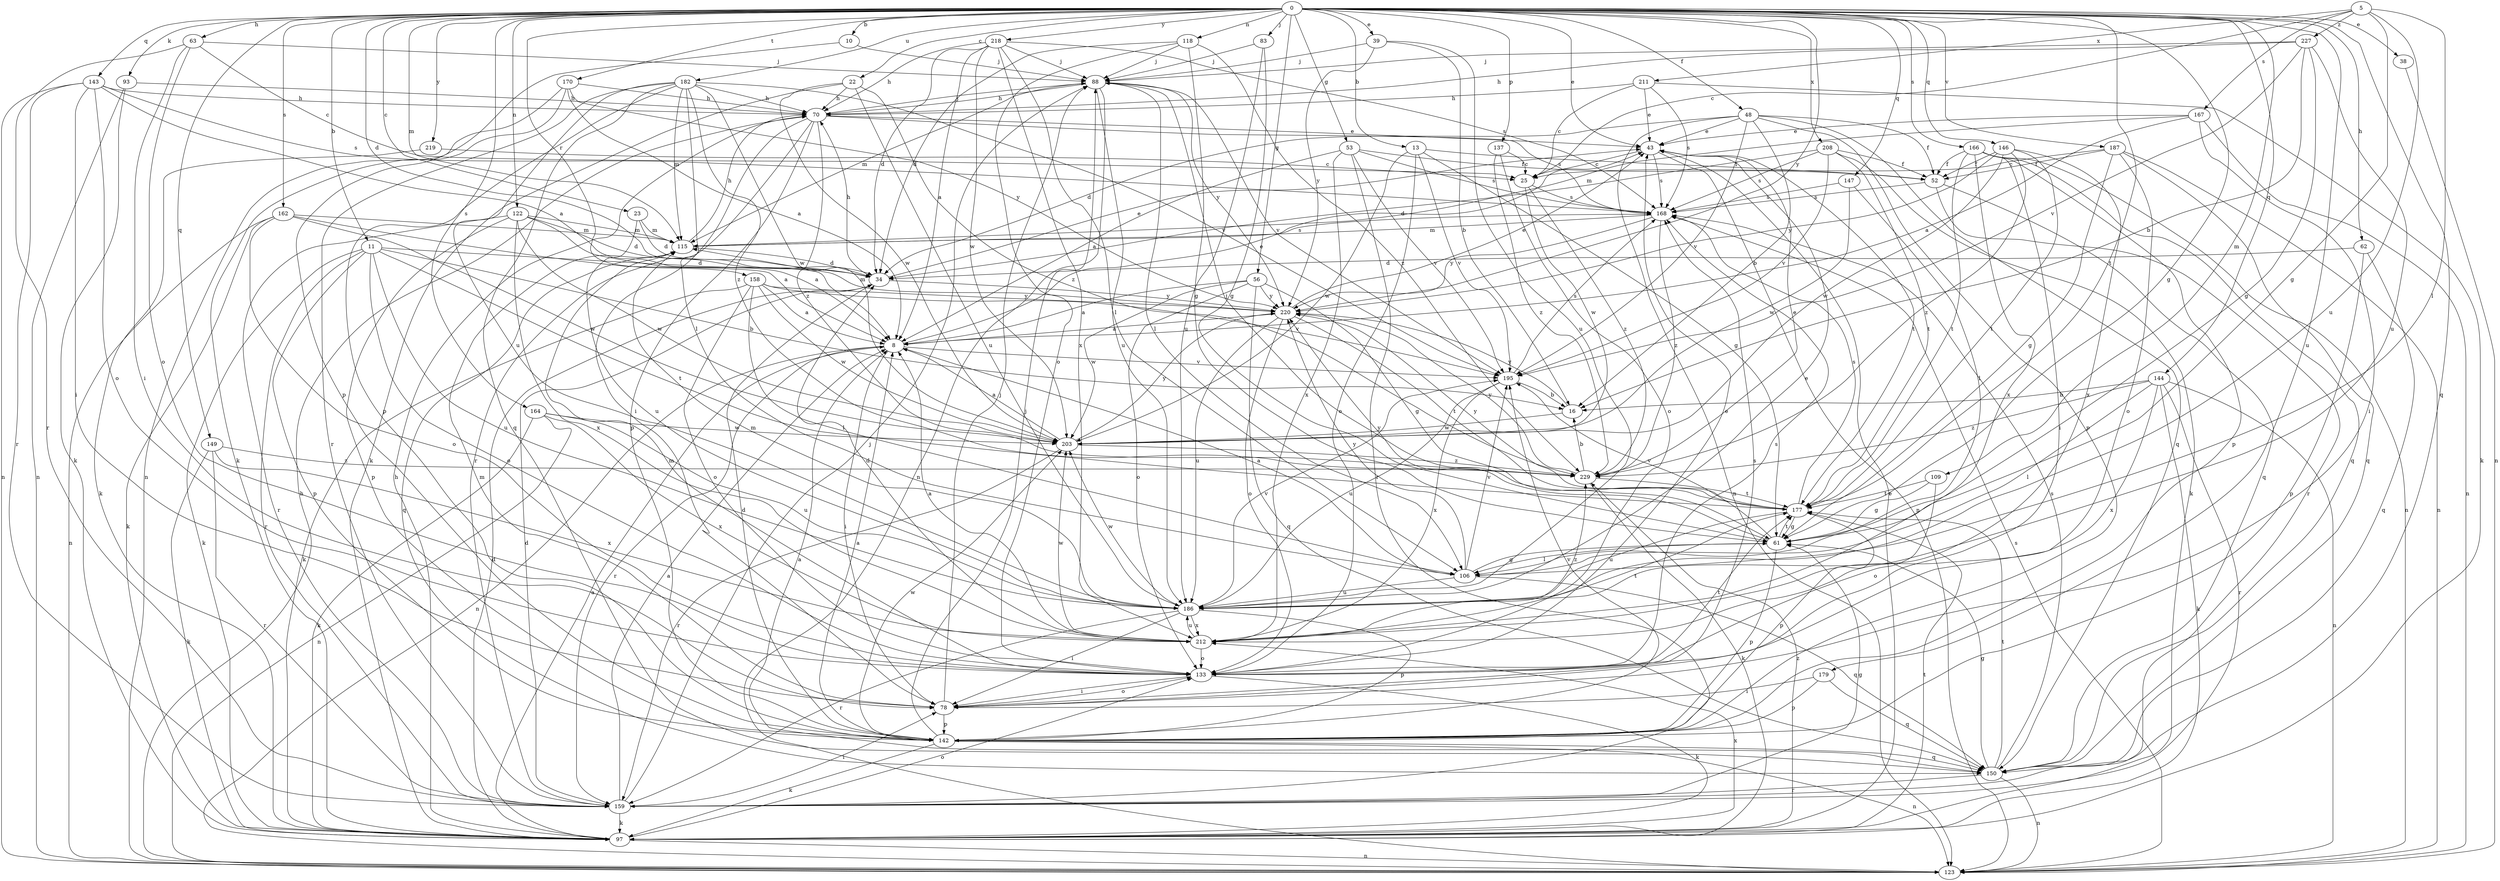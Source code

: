 strict digraph  {
0;
5;
8;
10;
11;
13;
16;
22;
23;
25;
34;
38;
39;
43;
48;
52;
53;
56;
61;
62;
63;
70;
78;
83;
88;
93;
97;
106;
109;
115;
118;
122;
123;
133;
137;
142;
143;
144;
146;
147;
149;
150;
158;
159;
162;
164;
166;
167;
168;
170;
177;
179;
182;
186;
187;
195;
203;
208;
211;
212;
218;
219;
220;
227;
229;
0 -> 10  [label=b];
0 -> 11  [label=b];
0 -> 13  [label=b];
0 -> 22  [label=c];
0 -> 23  [label=c];
0 -> 34  [label=d];
0 -> 38  [label=e];
0 -> 39  [label=e];
0 -> 43  [label=e];
0 -> 48  [label=f];
0 -> 53  [label=g];
0 -> 56  [label=g];
0 -> 61  [label=g];
0 -> 62  [label=h];
0 -> 63  [label=h];
0 -> 83  [label=j];
0 -> 93  [label=k];
0 -> 109  [label=m];
0 -> 115  [label=m];
0 -> 118  [label=n];
0 -> 122  [label=n];
0 -> 137  [label=p];
0 -> 143  [label=q];
0 -> 144  [label=q];
0 -> 146  [label=q];
0 -> 147  [label=q];
0 -> 149  [label=q];
0 -> 150  [label=q];
0 -> 158  [label=r];
0 -> 162  [label=s];
0 -> 164  [label=s];
0 -> 166  [label=s];
0 -> 170  [label=t];
0 -> 177  [label=t];
0 -> 179  [label=u];
0 -> 182  [label=u];
0 -> 187  [label=v];
0 -> 208  [label=x];
0 -> 218  [label=y];
0 -> 219  [label=y];
0 -> 220  [label=y];
5 -> 25  [label=c];
5 -> 61  [label=g];
5 -> 106  [label=l];
5 -> 167  [label=s];
5 -> 186  [label=u];
5 -> 211  [label=x];
5 -> 227  [label=z];
8 -> 43  [label=e];
8 -> 78  [label=i];
8 -> 123  [label=n];
8 -> 159  [label=r];
8 -> 195  [label=v];
10 -> 88  [label=j];
10 -> 142  [label=p];
11 -> 16  [label=b];
11 -> 34  [label=d];
11 -> 97  [label=k];
11 -> 133  [label=o];
11 -> 142  [label=p];
11 -> 159  [label=r];
11 -> 177  [label=t];
11 -> 186  [label=u];
13 -> 52  [label=f];
13 -> 61  [label=g];
13 -> 133  [label=o];
13 -> 195  [label=v];
13 -> 203  [label=w];
16 -> 203  [label=w];
16 -> 220  [label=y];
22 -> 70  [label=h];
22 -> 97  [label=k];
22 -> 186  [label=u];
22 -> 203  [label=w];
22 -> 229  [label=z];
23 -> 34  [label=d];
23 -> 115  [label=m];
23 -> 186  [label=u];
25 -> 168  [label=s];
25 -> 203  [label=w];
25 -> 229  [label=z];
34 -> 43  [label=e];
34 -> 70  [label=h];
34 -> 220  [label=y];
38 -> 123  [label=n];
39 -> 16  [label=b];
39 -> 88  [label=j];
39 -> 186  [label=u];
39 -> 220  [label=y];
43 -> 25  [label=c];
43 -> 123  [label=n];
43 -> 168  [label=s];
43 -> 177  [label=t];
48 -> 16  [label=b];
48 -> 34  [label=d];
48 -> 43  [label=e];
48 -> 52  [label=f];
48 -> 123  [label=n];
48 -> 142  [label=p];
48 -> 150  [label=q];
48 -> 195  [label=v];
52 -> 150  [label=q];
52 -> 159  [label=r];
52 -> 168  [label=s];
53 -> 8  [label=a];
53 -> 52  [label=f];
53 -> 159  [label=r];
53 -> 168  [label=s];
53 -> 195  [label=v];
53 -> 212  [label=x];
56 -> 8  [label=a];
56 -> 61  [label=g];
56 -> 133  [label=o];
56 -> 150  [label=q];
56 -> 203  [label=w];
56 -> 220  [label=y];
61 -> 106  [label=l];
61 -> 142  [label=p];
61 -> 177  [label=t];
61 -> 195  [label=v];
61 -> 220  [label=y];
62 -> 34  [label=d];
62 -> 142  [label=p];
62 -> 150  [label=q];
63 -> 25  [label=c];
63 -> 78  [label=i];
63 -> 88  [label=j];
63 -> 133  [label=o];
63 -> 159  [label=r];
70 -> 43  [label=e];
70 -> 78  [label=i];
70 -> 88  [label=j];
70 -> 142  [label=p];
70 -> 159  [label=r];
70 -> 168  [label=s];
70 -> 229  [label=z];
78 -> 88  [label=j];
78 -> 115  [label=m];
78 -> 133  [label=o];
78 -> 142  [label=p];
78 -> 168  [label=s];
83 -> 61  [label=g];
83 -> 88  [label=j];
83 -> 186  [label=u];
88 -> 70  [label=h];
88 -> 106  [label=l];
88 -> 115  [label=m];
88 -> 123  [label=n];
88 -> 186  [label=u];
88 -> 195  [label=v];
88 -> 220  [label=y];
93 -> 70  [label=h];
93 -> 97  [label=k];
93 -> 123  [label=n];
97 -> 8  [label=a];
97 -> 34  [label=d];
97 -> 43  [label=e];
97 -> 70  [label=h];
97 -> 123  [label=n];
97 -> 133  [label=o];
97 -> 177  [label=t];
97 -> 212  [label=x];
97 -> 229  [label=z];
106 -> 8  [label=a];
106 -> 61  [label=g];
106 -> 150  [label=q];
106 -> 186  [label=u];
106 -> 195  [label=v];
106 -> 220  [label=y];
109 -> 61  [label=g];
109 -> 133  [label=o];
109 -> 177  [label=t];
115 -> 34  [label=d];
115 -> 70  [label=h];
115 -> 150  [label=q];
115 -> 168  [label=s];
118 -> 34  [label=d];
118 -> 61  [label=g];
118 -> 88  [label=j];
118 -> 133  [label=o];
118 -> 229  [label=z];
122 -> 8  [label=a];
122 -> 34  [label=d];
122 -> 115  [label=m];
122 -> 142  [label=p];
122 -> 159  [label=r];
122 -> 203  [label=w];
122 -> 212  [label=x];
123 -> 70  [label=h];
123 -> 168  [label=s];
133 -> 43  [label=e];
133 -> 78  [label=i];
133 -> 97  [label=k];
133 -> 115  [label=m];
133 -> 168  [label=s];
133 -> 177  [label=t];
137 -> 25  [label=c];
137 -> 133  [label=o];
137 -> 229  [label=z];
142 -> 8  [label=a];
142 -> 34  [label=d];
142 -> 88  [label=j];
142 -> 97  [label=k];
142 -> 123  [label=n];
142 -> 150  [label=q];
142 -> 195  [label=v];
142 -> 203  [label=w];
143 -> 8  [label=a];
143 -> 70  [label=h];
143 -> 78  [label=i];
143 -> 123  [label=n];
143 -> 133  [label=o];
143 -> 159  [label=r];
143 -> 168  [label=s];
144 -> 16  [label=b];
144 -> 97  [label=k];
144 -> 106  [label=l];
144 -> 123  [label=n];
144 -> 159  [label=r];
144 -> 212  [label=x];
144 -> 229  [label=z];
146 -> 52  [label=f];
146 -> 177  [label=t];
146 -> 203  [label=w];
146 -> 212  [label=x];
146 -> 220  [label=y];
146 -> 229  [label=z];
147 -> 106  [label=l];
147 -> 168  [label=s];
147 -> 203  [label=w];
149 -> 97  [label=k];
149 -> 159  [label=r];
149 -> 212  [label=x];
149 -> 229  [label=z];
150 -> 8  [label=a];
150 -> 61  [label=g];
150 -> 123  [label=n];
150 -> 159  [label=r];
150 -> 168  [label=s];
150 -> 177  [label=t];
158 -> 8  [label=a];
158 -> 97  [label=k];
158 -> 106  [label=l];
158 -> 133  [label=o];
158 -> 195  [label=v];
158 -> 203  [label=w];
158 -> 220  [label=y];
159 -> 8  [label=a];
159 -> 34  [label=d];
159 -> 61  [label=g];
159 -> 78  [label=i];
159 -> 88  [label=j];
159 -> 97  [label=k];
162 -> 8  [label=a];
162 -> 97  [label=k];
162 -> 115  [label=m];
162 -> 123  [label=n];
162 -> 133  [label=o];
162 -> 203  [label=w];
164 -> 97  [label=k];
164 -> 123  [label=n];
164 -> 186  [label=u];
164 -> 203  [label=w];
164 -> 212  [label=x];
166 -> 52  [label=f];
166 -> 78  [label=i];
166 -> 123  [label=n];
166 -> 142  [label=p];
166 -> 150  [label=q];
166 -> 177  [label=t];
166 -> 212  [label=x];
167 -> 8  [label=a];
167 -> 43  [label=e];
167 -> 78  [label=i];
167 -> 115  [label=m];
167 -> 123  [label=n];
168 -> 115  [label=m];
168 -> 220  [label=y];
168 -> 229  [label=z];
170 -> 8  [label=a];
170 -> 70  [label=h];
170 -> 97  [label=k];
170 -> 123  [label=n];
170 -> 220  [label=y];
177 -> 61  [label=g];
177 -> 88  [label=j];
177 -> 142  [label=p];
177 -> 168  [label=s];
177 -> 186  [label=u];
177 -> 220  [label=y];
179 -> 78  [label=i];
179 -> 142  [label=p];
179 -> 150  [label=q];
182 -> 70  [label=h];
182 -> 106  [label=l];
182 -> 115  [label=m];
182 -> 142  [label=p];
182 -> 150  [label=q];
182 -> 159  [label=r];
182 -> 186  [label=u];
182 -> 195  [label=v];
182 -> 203  [label=w];
182 -> 229  [label=z];
186 -> 43  [label=e];
186 -> 78  [label=i];
186 -> 115  [label=m];
186 -> 142  [label=p];
186 -> 159  [label=r];
186 -> 195  [label=v];
186 -> 203  [label=w];
186 -> 212  [label=x];
187 -> 25  [label=c];
187 -> 52  [label=f];
187 -> 61  [label=g];
187 -> 123  [label=n];
187 -> 133  [label=o];
187 -> 150  [label=q];
195 -> 16  [label=b];
195 -> 168  [label=s];
195 -> 186  [label=u];
195 -> 212  [label=x];
203 -> 8  [label=a];
203 -> 159  [label=r];
203 -> 220  [label=y];
203 -> 229  [label=z];
208 -> 34  [label=d];
208 -> 52  [label=f];
208 -> 97  [label=k];
208 -> 168  [label=s];
208 -> 177  [label=t];
208 -> 195  [label=v];
211 -> 25  [label=c];
211 -> 43  [label=e];
211 -> 70  [label=h];
211 -> 97  [label=k];
211 -> 168  [label=s];
212 -> 8  [label=a];
212 -> 34  [label=d];
212 -> 133  [label=o];
212 -> 177  [label=t];
212 -> 186  [label=u];
212 -> 203  [label=w];
212 -> 229  [label=z];
218 -> 8  [label=a];
218 -> 34  [label=d];
218 -> 70  [label=h];
218 -> 88  [label=j];
218 -> 106  [label=l];
218 -> 168  [label=s];
218 -> 203  [label=w];
218 -> 212  [label=x];
219 -> 25  [label=c];
219 -> 97  [label=k];
220 -> 8  [label=a];
220 -> 43  [label=e];
220 -> 115  [label=m];
220 -> 133  [label=o];
220 -> 177  [label=t];
220 -> 186  [label=u];
227 -> 16  [label=b];
227 -> 61  [label=g];
227 -> 70  [label=h];
227 -> 88  [label=j];
227 -> 186  [label=u];
227 -> 195  [label=v];
229 -> 16  [label=b];
229 -> 43  [label=e];
229 -> 97  [label=k];
229 -> 177  [label=t];
229 -> 220  [label=y];
}
